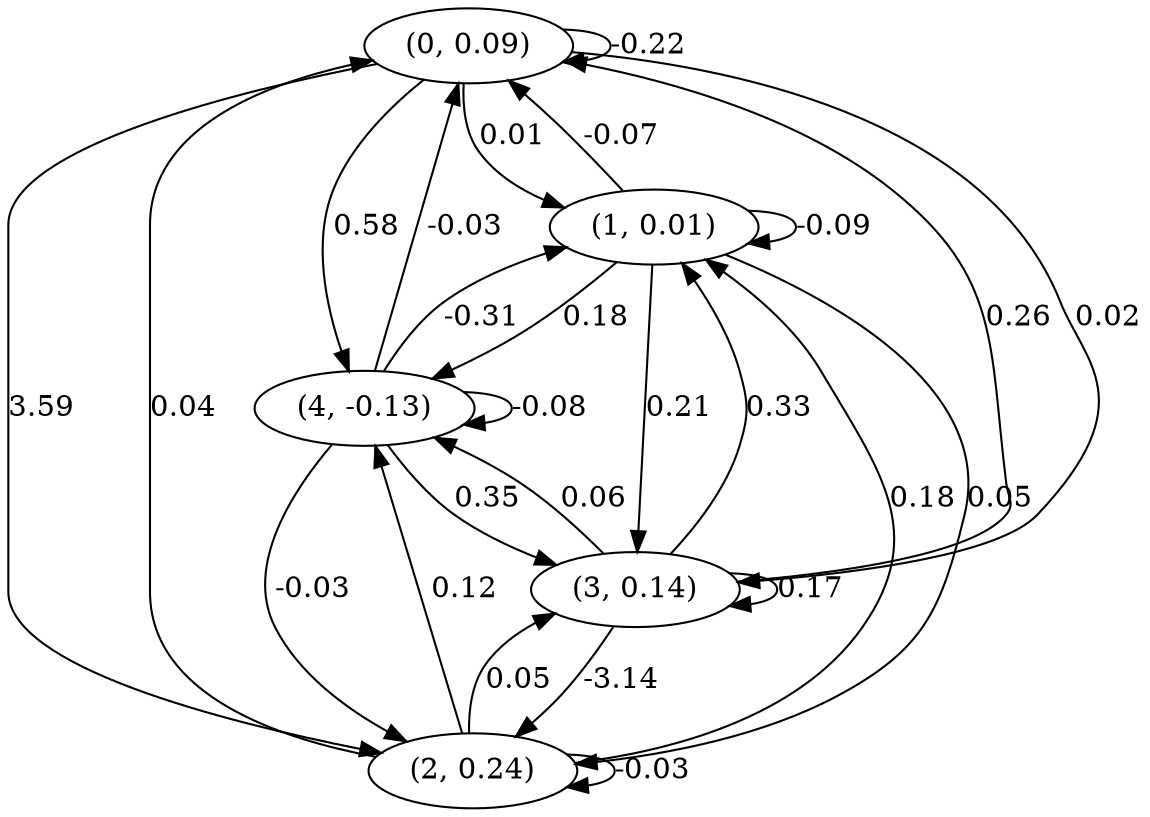 digraph {
    0 [ label = "(0, 0.09)" ]
    1 [ label = "(1, 0.01)" ]
    2 [ label = "(2, 0.24)" ]
    3 [ label = "(3, 0.14)" ]
    4 [ label = "(4, -0.13)" ]
    0 -> 0 [ label = "-0.22" ]
    1 -> 1 [ label = "-0.09" ]
    2 -> 2 [ label = "-0.03" ]
    3 -> 3 [ label = "0.17" ]
    4 -> 4 [ label = "-0.08" ]
    1 -> 0 [ label = "-0.07" ]
    2 -> 0 [ label = "0.04" ]
    3 -> 0 [ label = "0.26" ]
    4 -> 0 [ label = "-0.03" ]
    0 -> 1 [ label = "0.01" ]
    2 -> 1 [ label = "0.18" ]
    3 -> 1 [ label = "0.33" ]
    4 -> 1 [ label = "-0.31" ]
    0 -> 2 [ label = "3.59" ]
    1 -> 2 [ label = "0.05" ]
    3 -> 2 [ label = "-3.14" ]
    4 -> 2 [ label = "-0.03" ]
    0 -> 3 [ label = "0.02" ]
    1 -> 3 [ label = "0.21" ]
    2 -> 3 [ label = "0.05" ]
    4 -> 3 [ label = "0.35" ]
    0 -> 4 [ label = "0.58" ]
    1 -> 4 [ label = "0.18" ]
    2 -> 4 [ label = "0.12" ]
    3 -> 4 [ label = "0.06" ]
}

